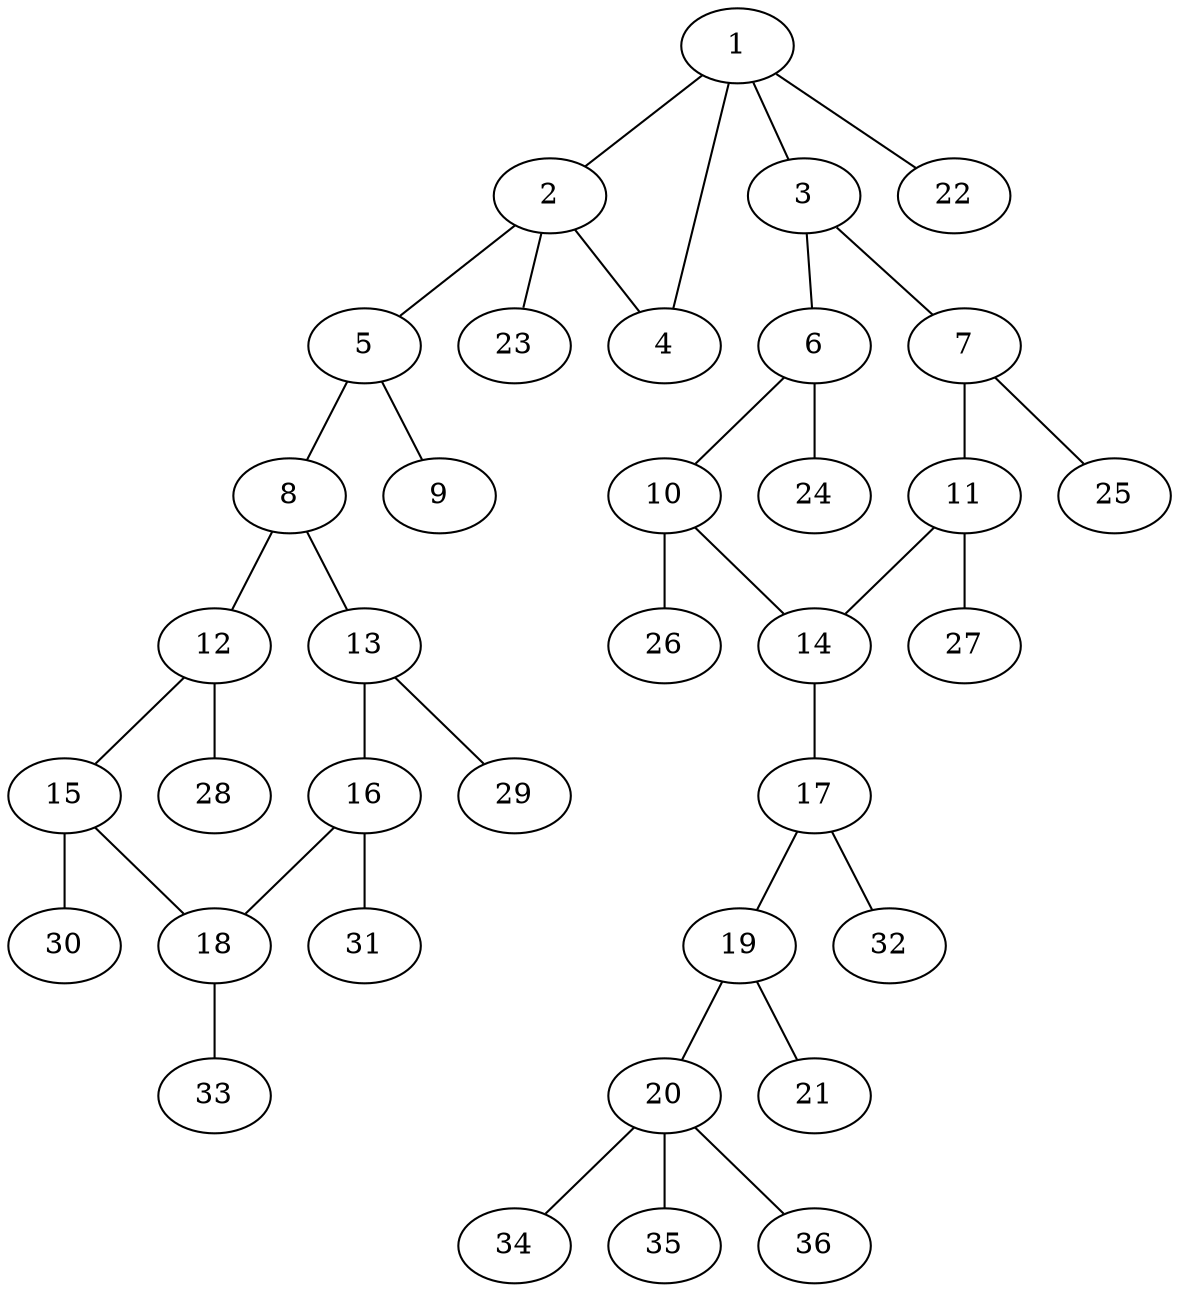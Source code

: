 graph molecule_3500 {
	1	 [chem=C];
	2	 [chem=C];
	1 -- 2	 [valence=1];
	3	 [chem=C];
	1 -- 3	 [valence=1];
	4	 [chem=O];
	1 -- 4	 [valence=1];
	22	 [chem=H];
	1 -- 22	 [valence=1];
	2 -- 4	 [valence=1];
	5	 [chem=C];
	2 -- 5	 [valence=1];
	23	 [chem=H];
	2 -- 23	 [valence=1];
	6	 [chem=C];
	3 -- 6	 [valence=1];
	7	 [chem=C];
	3 -- 7	 [valence=2];
	8	 [chem=C];
	5 -- 8	 [valence=1];
	9	 [chem=O];
	5 -- 9	 [valence=2];
	10	 [chem=C];
	6 -- 10	 [valence=2];
	24	 [chem=H];
	6 -- 24	 [valence=1];
	11	 [chem=C];
	7 -- 11	 [valence=1];
	25	 [chem=H];
	7 -- 25	 [valence=1];
	12	 [chem=C];
	8 -- 12	 [valence=1];
	13	 [chem=C];
	8 -- 13	 [valence=2];
	14	 [chem=C];
	10 -- 14	 [valence=1];
	26	 [chem=H];
	10 -- 26	 [valence=1];
	11 -- 14	 [valence=2];
	27	 [chem=H];
	11 -- 27	 [valence=1];
	15	 [chem=C];
	12 -- 15	 [valence=2];
	28	 [chem=H];
	12 -- 28	 [valence=1];
	16	 [chem=C];
	13 -- 16	 [valence=1];
	29	 [chem=H];
	13 -- 29	 [valence=1];
	17	 [chem=N];
	14 -- 17	 [valence=1];
	18	 [chem=C];
	15 -- 18	 [valence=1];
	30	 [chem=H];
	15 -- 30	 [valence=1];
	16 -- 18	 [valence=2];
	31	 [chem=H];
	16 -- 31	 [valence=1];
	19	 [chem=C];
	17 -- 19	 [valence=1];
	32	 [chem=H];
	17 -- 32	 [valence=1];
	33	 [chem=H];
	18 -- 33	 [valence=1];
	20	 [chem=C];
	19 -- 20	 [valence=1];
	21	 [chem=O];
	19 -- 21	 [valence=2];
	34	 [chem=H];
	20 -- 34	 [valence=1];
	35	 [chem=H];
	20 -- 35	 [valence=1];
	36	 [chem=H];
	20 -- 36	 [valence=1];
}
